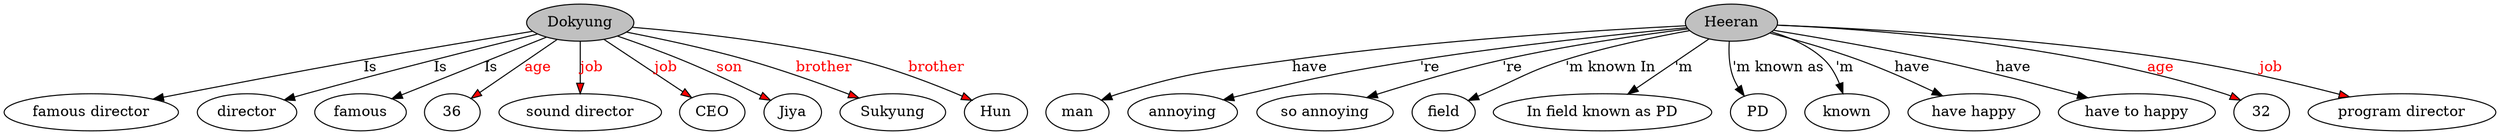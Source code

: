 // The Round Table
digraph {
	0 [label=Dokyung fillcolor=gray style=filled]
	1 [label="famous director"]
	0 -> 1 [label=Is]
	2 [label=director]
	0 -> 2 [label=Is]
	3 [label=famous]
	0 -> 3 [label=Is]
	4 [label=36]
	0 -> 4 [label=age fillcolor=red fontcolor=red style=filled]
	5 [label="sound director"]
	0 -> 5 [label=job fillcolor=red fontcolor=red style=filled]
	6 [label=CEO]
	0 -> 6 [label=job fillcolor=red fontcolor=red style=filled]
	7 [label=Jiya]
	0 -> 7 [label=son fillcolor=red fontcolor=red style=filled]
	8 [label=Sukyung]
	0 -> 8 [label=brother fillcolor=red fontcolor=red style=filled]
	9 [label=Hun]
	0 -> 9 [label=brother fillcolor=red fontcolor=red style=filled]
	10 [label=Heeran fillcolor=gray style=filled]
	11 [label=man]
	10 -> 11 [label=have]
	12 [label=annoying]
	10 -> 12 [label="'re"]
	13 [label="so annoying"]
	10 -> 13 [label="'re"]
	14 [label=field]
	10 -> 14 [label="'m known In"]
	15 [label="In field known as PD"]
	10 -> 15 [label="'m"]
	16 [label=PD]
	10 -> 16 [label="'m known as"]
	17 [label=known]
	10 -> 17 [label="'m"]
	18 [label="have happy"]
	10 -> 18 [label=have]
	19 [label="have to happy"]
	10 -> 19 [label=have]
	20 [label=32]
	10 -> 20 [label=age fillcolor=red fontcolor=red style=filled]
	21 [label="program director"]
	10 -> 21 [label=job fillcolor=red fontcolor=red style=filled]
}
